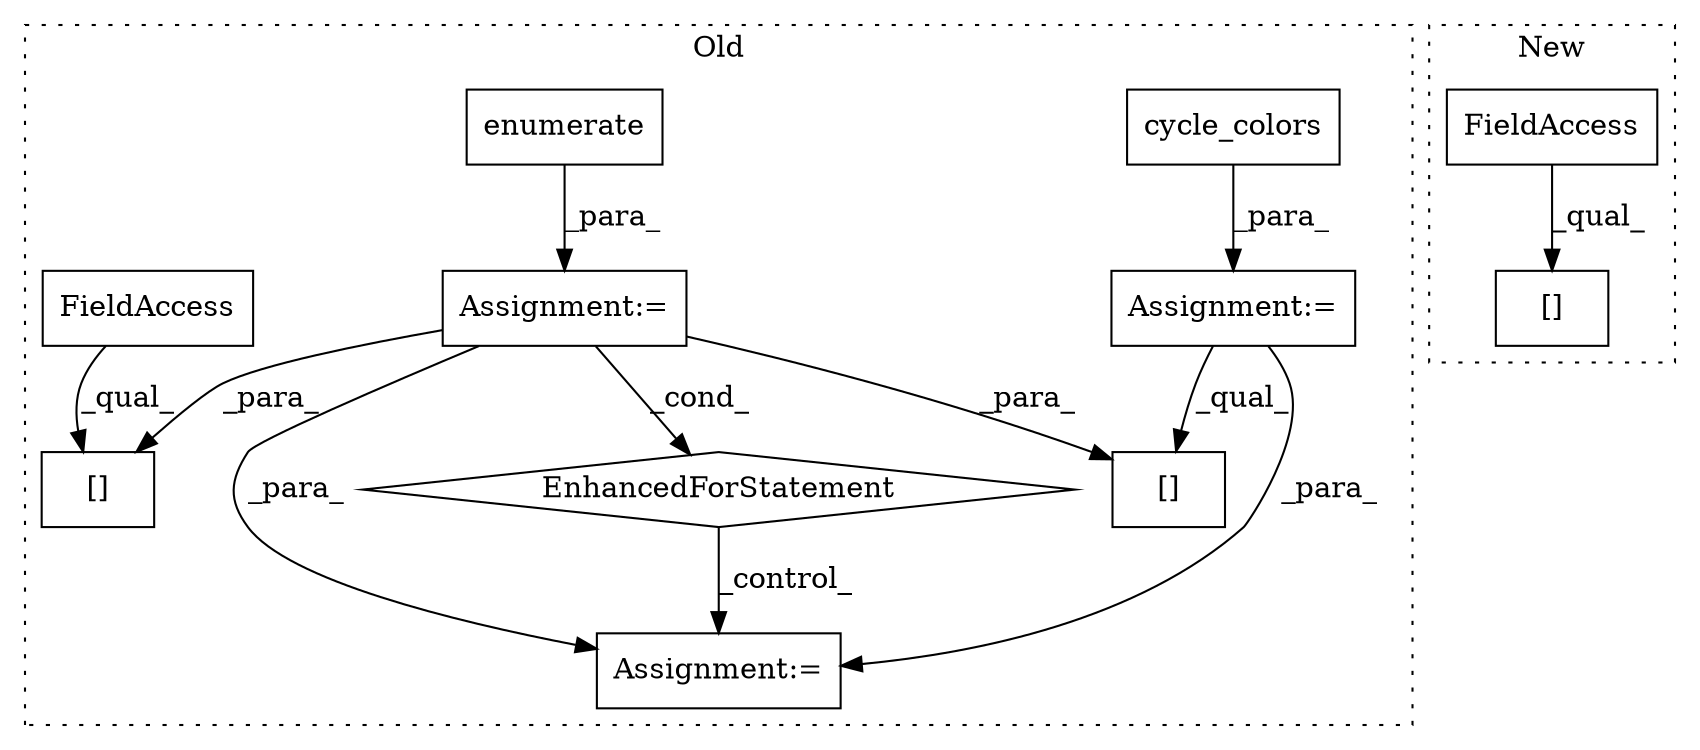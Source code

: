 digraph G {
subgraph cluster0 {
1 [label="cycle_colors" a="32" s="4283,4317" l="13,1" shape="box"];
4 [label="[]" a="2" s="4609,4617" l="7,1" shape="box"];
5 [label="enumerate" a="32" s="4401,4419" l="10,1" shape="box"];
6 [label="EnhancedForStatement" a="70" s="4324,4420" l="63,2" shape="diamond"];
7 [label="[]" a="2" s="4724,4738" l="13,1" shape="box"];
8 [label="FieldAccess" a="22" s="4724" l="12" shape="box"];
9 [label="Assignment:=" a="7" s="4558" l="1" shape="box"];
10 [label="Assignment:=" a="7" s="4324,4420" l="63,2" shape="box"];
11 [label="Assignment:=" a="7" s="4282" l="1" shape="box"];
label = "Old";
style="dotted";
}
subgraph cluster1 {
2 [label="[]" a="2" s="4010,4045" l="27,1" shape="box"];
3 [label="FieldAccess" a="22" s="4010" l="26" shape="box"];
label = "New";
style="dotted";
}
1 -> 11 [label="_para_"];
3 -> 2 [label="_qual_"];
5 -> 10 [label="_para_"];
6 -> 9 [label="_control_"];
8 -> 7 [label="_qual_"];
10 -> 9 [label="_para_"];
10 -> 6 [label="_cond_"];
10 -> 7 [label="_para_"];
10 -> 4 [label="_para_"];
11 -> 4 [label="_qual_"];
11 -> 9 [label="_para_"];
}
